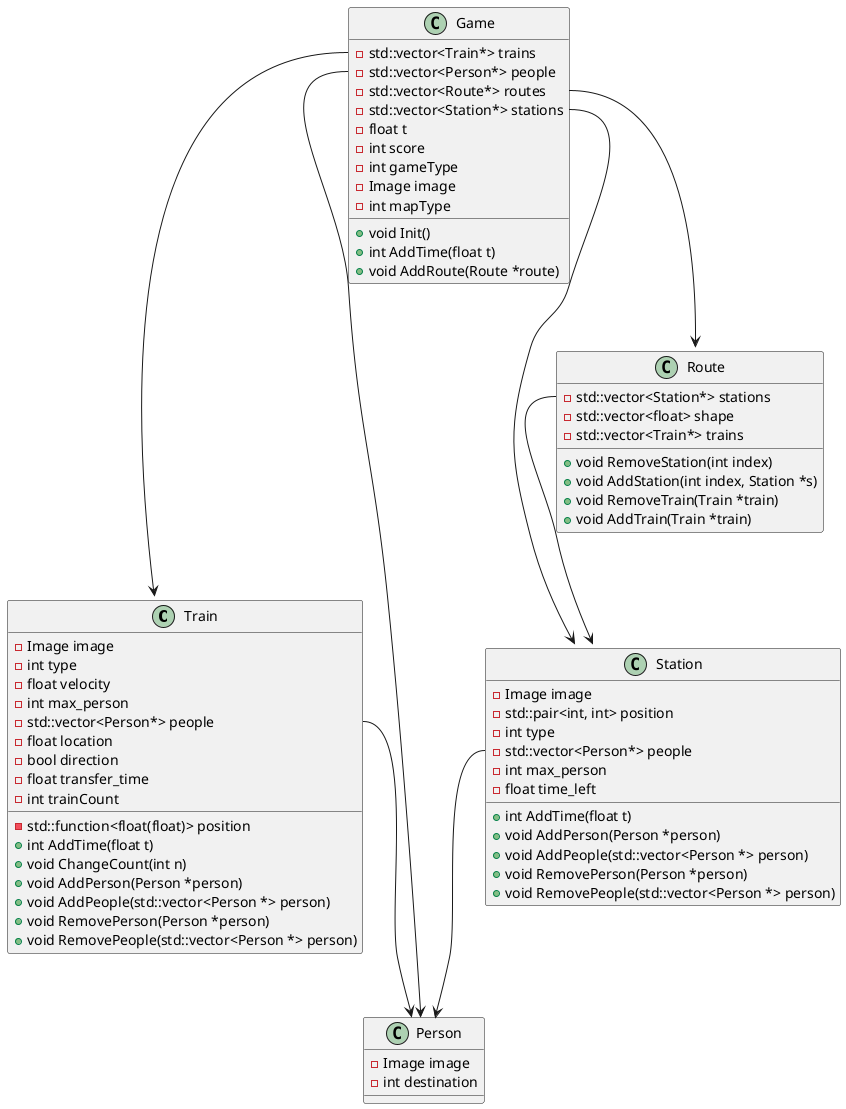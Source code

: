 @startuml

class Train {
    -Image image
    -int type
    -float velocity
    -int max_person
    -std::vector<Person*> people
    -float location
    -bool direction
    -float transfer_time
    -std::function<float(float)> position
    -int trainCount
    +int AddTime(float t)
    +void ChangeCount(int n)
    +void AddPerson(Person *person)
    +void AddPeople(std::vector<Person *> person)
    +void RemovePerson(Person *person)
    +void RemovePeople(std::vector<Person *> person)
}

class Person {
    -Image image
    -int destination
}

class Station {
    -Image image
    -std::pair<int, int> position
    -int type
    -std::vector<Person*> people
    -int max_person
    -float time_left
    +int AddTime(float t)
    +void AddPerson(Person *person)
    +void AddPeople(std::vector<Person *> person)
    +void RemovePerson(Person *person)
    +void RemovePeople(std::vector<Person *> person)
}

class Route {
    -std::vector<Station*> stations
    -std::vector<float> shape
    -std::vector<Train*> trains
    +void RemoveStation(int index)
    +void AddStation(int index, Station *s)
    +void RemoveTrain(Train *train)
    +void AddTrain(Train *train)
}

class Game {
    -std::vector<Train*> trains
    -std::vector<Person*> people
    -std::vector<Route*> routes
    -std::vector<Station*> stations
    -float t
    -int score
    -int gameType
    -Image image
    -int mapType
    +void Init()
    +int AddTime(float t)
    +void AddRoute(Route *route)
}

Train::people --> Person
Station::people --> Person
Route::stations --> Station
Game::trains --> Train
Game::people --> Person
Game::routes --> Route
Game::stations --> Station

@enduml